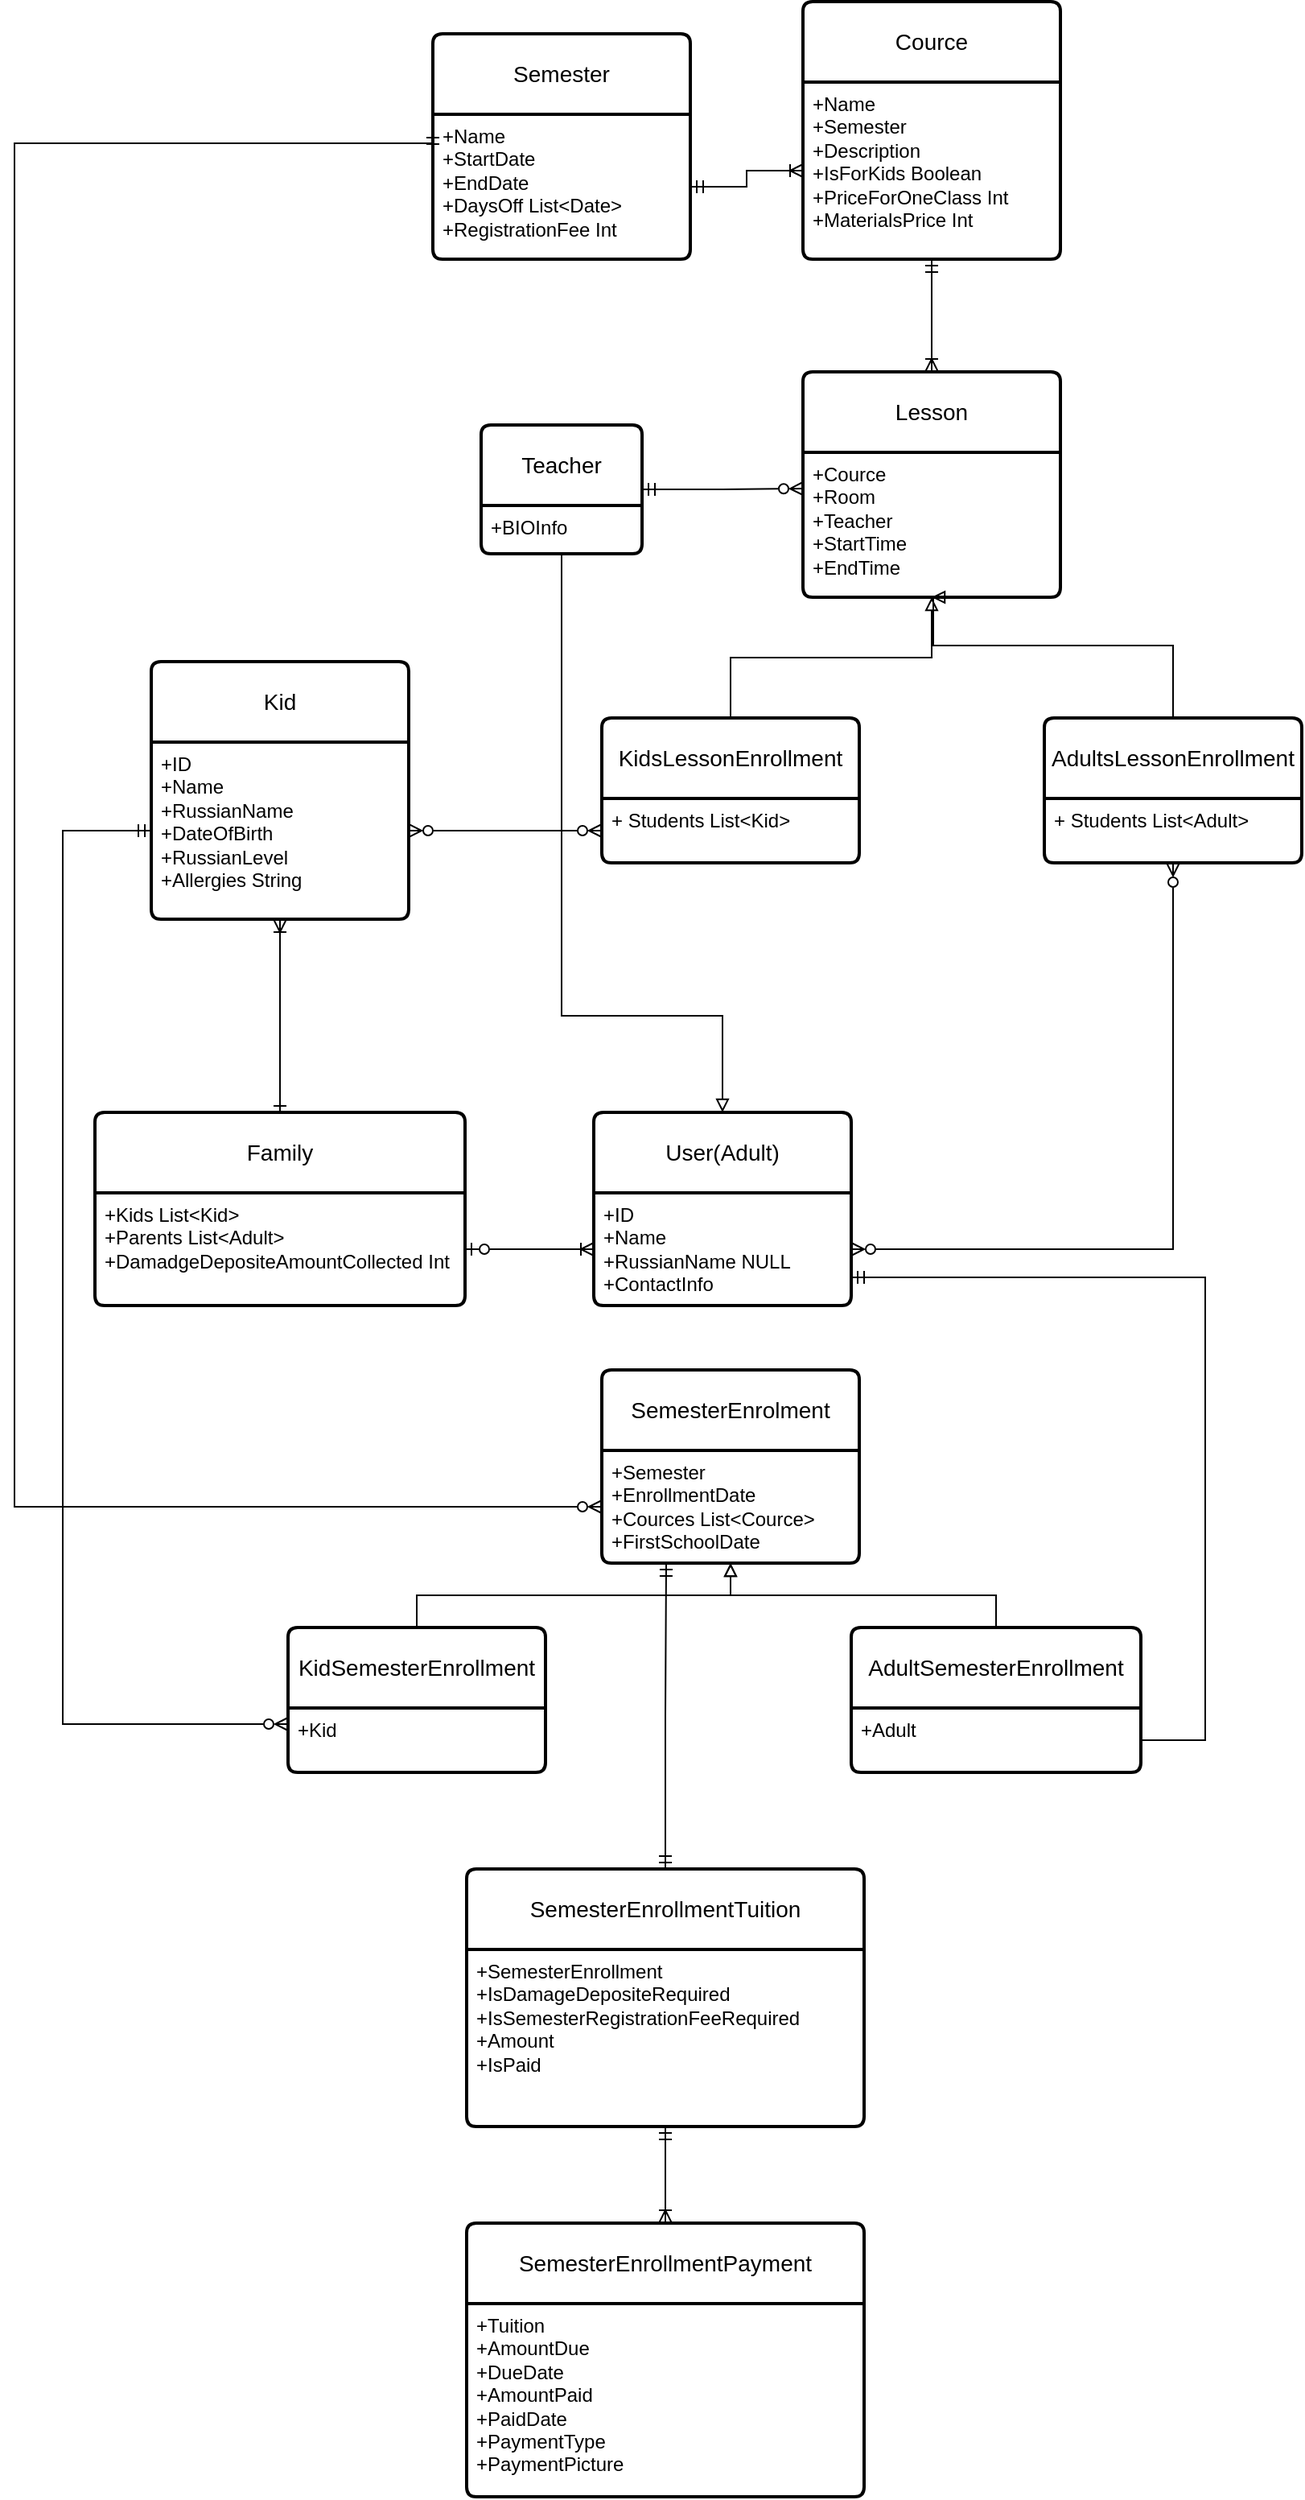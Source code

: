 <mxfile version="21.4.0" type="github">
  <diagram id="R2lEEEUBdFMjLlhIrx00" name="Page-1">
    <mxGraphModel dx="1056" dy="1423" grid="1" gridSize="10" guides="1" tooltips="1" connect="1" arrows="1" fold="1" page="1" pageScale="1" pageWidth="850" pageHeight="1100" math="0" shadow="0" extFonts="Permanent Marker^https://fonts.googleapis.com/css?family=Permanent+Marker">
      <root>
        <mxCell id="0" />
        <mxCell id="1" parent="0" />
        <mxCell id="vtOAAltAW5NXbzfte6_x-1" value="User(Adult)" style="swimlane;childLayout=stackLayout;horizontal=1;startSize=50;horizontalStack=0;rounded=1;fontSize=14;fontStyle=0;strokeWidth=2;resizeParent=0;resizeLast=1;shadow=0;dashed=0;align=center;arcSize=4;whiteSpace=wrap;html=1;" vertex="1" parent="1">
          <mxGeometry x="373" y="730" width="160" height="120" as="geometry" />
        </mxCell>
        <mxCell id="vtOAAltAW5NXbzfte6_x-2" value="+ID&lt;br&gt;+Name&lt;br&gt;+RussianName NULL&lt;br&gt;+ContactInfo" style="align=left;strokeColor=none;fillColor=none;spacingLeft=4;fontSize=12;verticalAlign=top;resizable=0;rotatable=0;part=1;html=1;" vertex="1" parent="vtOAAltAW5NXbzfte6_x-1">
          <mxGeometry y="50" width="160" height="70" as="geometry" />
        </mxCell>
        <mxCell id="vtOAAltAW5NXbzfte6_x-26" style="edgeStyle=orthogonalEdgeStyle;rounded=0;orthogonalLoop=1;jettySize=auto;html=1;entryX=0.5;entryY=0;entryDx=0;entryDy=0;endArrow=block;endFill=0;" edge="1" parent="1" source="vtOAAltAW5NXbzfte6_x-3" target="vtOAAltAW5NXbzfte6_x-1">
          <mxGeometry relative="1" as="geometry">
            <Array as="points">
              <mxPoint x="353" y="670" />
              <mxPoint x="453" y="670" />
            </Array>
          </mxGeometry>
        </mxCell>
        <mxCell id="vtOAAltAW5NXbzfte6_x-49" style="edgeStyle=orthogonalEdgeStyle;rounded=0;orthogonalLoop=1;jettySize=auto;html=1;entryX=0;entryY=0.25;entryDx=0;entryDy=0;endArrow=ERzeroToMany;endFill=0;startArrow=ERmandOne;startFill=0;" edge="1" parent="1" source="vtOAAltAW5NXbzfte6_x-3" target="vtOAAltAW5NXbzfte6_x-19">
          <mxGeometry relative="1" as="geometry" />
        </mxCell>
        <mxCell id="vtOAAltAW5NXbzfte6_x-3" value="Teacher" style="swimlane;childLayout=stackLayout;horizontal=1;startSize=50;horizontalStack=0;rounded=1;fontSize=14;fontStyle=0;strokeWidth=2;resizeParent=0;resizeLast=1;shadow=0;dashed=0;align=center;arcSize=4;whiteSpace=wrap;html=1;" vertex="1" parent="1">
          <mxGeometry x="303" y="303" width="100" height="80" as="geometry" />
        </mxCell>
        <mxCell id="vtOAAltAW5NXbzfte6_x-4" value="+BIOInfo" style="align=left;strokeColor=none;fillColor=none;spacingLeft=4;fontSize=12;verticalAlign=top;resizable=0;rotatable=0;part=1;html=1;" vertex="1" parent="vtOAAltAW5NXbzfte6_x-3">
          <mxGeometry y="50" width="100" height="30" as="geometry" />
        </mxCell>
        <mxCell id="vtOAAltAW5NXbzfte6_x-29" style="edgeStyle=orthogonalEdgeStyle;rounded=0;orthogonalLoop=1;jettySize=auto;html=1;entryX=0.5;entryY=0;entryDx=0;entryDy=0;endArrow=ERone;endFill=0;startArrow=ERoneToMany;startFill=0;" edge="1" parent="1" source="vtOAAltAW5NXbzfte6_x-8" target="vtOAAltAW5NXbzfte6_x-24">
          <mxGeometry relative="1" as="geometry" />
        </mxCell>
        <mxCell id="vtOAAltAW5NXbzfte6_x-8" value="Kid" style="swimlane;childLayout=stackLayout;horizontal=1;startSize=50;horizontalStack=0;rounded=1;fontSize=14;fontStyle=0;strokeWidth=2;resizeParent=0;resizeLast=1;shadow=0;dashed=0;align=center;arcSize=4;whiteSpace=wrap;html=1;" vertex="1" parent="1">
          <mxGeometry x="98" y="450" width="160" height="160" as="geometry" />
        </mxCell>
        <mxCell id="vtOAAltAW5NXbzfte6_x-9" value="+ID&lt;br&gt;+Name&lt;br&gt;+RussianName&lt;br&gt;+DateOfBirth&lt;br&gt;+RussianLevel&lt;br&gt;+Allergies String" style="align=left;strokeColor=none;fillColor=none;spacingLeft=4;fontSize=12;verticalAlign=top;resizable=0;rotatable=0;part=1;html=1;" vertex="1" parent="vtOAAltAW5NXbzfte6_x-8">
          <mxGeometry y="50" width="160" height="110" as="geometry" />
        </mxCell>
        <mxCell id="vtOAAltAW5NXbzfte6_x-14" value="Semester" style="swimlane;childLayout=stackLayout;horizontal=1;startSize=50;horizontalStack=0;rounded=1;fontSize=14;fontStyle=0;strokeWidth=2;resizeParent=0;resizeLast=1;shadow=0;dashed=0;align=center;arcSize=4;whiteSpace=wrap;html=1;" vertex="1" parent="1">
          <mxGeometry x="273" y="60" width="160" height="140" as="geometry" />
        </mxCell>
        <mxCell id="vtOAAltAW5NXbzfte6_x-15" value="+Name&lt;br&gt;+StartDate&lt;br&gt;+EndDate&lt;br&gt;+DaysOff List&amp;lt;Date&amp;gt;&lt;br&gt;+RegistrationFee Int" style="align=left;strokeColor=none;fillColor=none;spacingLeft=4;fontSize=12;verticalAlign=top;resizable=0;rotatable=0;part=1;html=1;" vertex="1" parent="vtOAAltAW5NXbzfte6_x-14">
          <mxGeometry y="50" width="160" height="90" as="geometry" />
        </mxCell>
        <mxCell id="vtOAAltAW5NXbzfte6_x-16" value="Cource" style="swimlane;childLayout=stackLayout;horizontal=1;startSize=50;horizontalStack=0;rounded=1;fontSize=14;fontStyle=0;strokeWidth=2;resizeParent=0;resizeLast=1;shadow=0;dashed=0;align=center;arcSize=4;whiteSpace=wrap;html=1;" vertex="1" parent="1">
          <mxGeometry x="503" y="40" width="160" height="160" as="geometry" />
        </mxCell>
        <mxCell id="vtOAAltAW5NXbzfte6_x-17" value="+Name&lt;br&gt;+Semester&lt;br&gt;+Description&lt;br&gt;+IsForKids Boolean&lt;br&gt;+PriceForOneClass Int&lt;br&gt;+MaterialsPrice Int" style="align=left;strokeColor=none;fillColor=none;spacingLeft=4;fontSize=12;verticalAlign=top;resizable=0;rotatable=0;part=1;html=1;" vertex="1" parent="vtOAAltAW5NXbzfte6_x-16">
          <mxGeometry y="50" width="160" height="110" as="geometry" />
        </mxCell>
        <mxCell id="vtOAAltAW5NXbzfte6_x-32" style="edgeStyle=orthogonalEdgeStyle;rounded=0;orthogonalLoop=1;jettySize=auto;html=1;entryX=0.5;entryY=1;entryDx=0;entryDy=0;startArrow=ERoneToMany;startFill=0;endArrow=ERmandOne;endFill=0;" edge="1" parent="1" source="vtOAAltAW5NXbzfte6_x-18" target="vtOAAltAW5NXbzfte6_x-17">
          <mxGeometry relative="1" as="geometry" />
        </mxCell>
        <mxCell id="vtOAAltAW5NXbzfte6_x-18" value="Lesson" style="swimlane;childLayout=stackLayout;horizontal=1;startSize=50;horizontalStack=0;rounded=1;fontSize=14;fontStyle=0;strokeWidth=2;resizeParent=0;resizeLast=1;shadow=0;dashed=0;align=center;arcSize=4;whiteSpace=wrap;html=1;" vertex="1" parent="1">
          <mxGeometry x="503" y="270" width="160" height="140" as="geometry" />
        </mxCell>
        <mxCell id="vtOAAltAW5NXbzfte6_x-19" value="+Cource&lt;br&gt;+Room&lt;br&gt;+Teacher&lt;br&gt;+StartTime&lt;br&gt;+EndTime" style="align=left;strokeColor=none;fillColor=none;spacingLeft=4;fontSize=12;verticalAlign=top;resizable=0;rotatable=0;part=1;html=1;" vertex="1" parent="vtOAAltAW5NXbzfte6_x-18">
          <mxGeometry y="50" width="160" height="90" as="geometry" />
        </mxCell>
        <mxCell id="vtOAAltAW5NXbzfte6_x-30" style="edgeStyle=orthogonalEdgeStyle;rounded=0;orthogonalLoop=1;jettySize=auto;html=1;entryX=0.5;entryY=1;entryDx=0;entryDy=0;endArrow=block;endFill=0;" edge="1" parent="1" source="vtOAAltAW5NXbzfte6_x-20" target="vtOAAltAW5NXbzfte6_x-19">
          <mxGeometry relative="1" as="geometry" />
        </mxCell>
        <mxCell id="vtOAAltAW5NXbzfte6_x-20" value="KidsLessonEnrollment" style="swimlane;childLayout=stackLayout;horizontal=1;startSize=50;horizontalStack=0;rounded=1;fontSize=14;fontStyle=0;strokeWidth=2;resizeParent=0;resizeLast=1;shadow=0;dashed=0;align=center;arcSize=4;whiteSpace=wrap;html=1;" vertex="1" parent="1">
          <mxGeometry x="378" y="485" width="160" height="90" as="geometry" />
        </mxCell>
        <mxCell id="vtOAAltAW5NXbzfte6_x-21" value="+ Students List&amp;lt;Kid&amp;gt;" style="align=left;strokeColor=none;fillColor=none;spacingLeft=4;fontSize=12;verticalAlign=top;resizable=0;rotatable=0;part=1;html=1;" vertex="1" parent="vtOAAltAW5NXbzfte6_x-20">
          <mxGeometry y="50" width="160" height="40" as="geometry" />
        </mxCell>
        <mxCell id="vtOAAltAW5NXbzfte6_x-31" style="edgeStyle=orthogonalEdgeStyle;rounded=0;orthogonalLoop=1;jettySize=auto;html=1;endArrow=block;endFill=0;" edge="1" parent="1" source="vtOAAltAW5NXbzfte6_x-22">
          <mxGeometry relative="1" as="geometry">
            <mxPoint x="583" y="410" as="targetPoint" />
            <Array as="points">
              <mxPoint x="733" y="440" />
              <mxPoint x="584" y="440" />
            </Array>
          </mxGeometry>
        </mxCell>
        <mxCell id="vtOAAltAW5NXbzfte6_x-22" value="AdultsLessonEnrollment" style="swimlane;childLayout=stackLayout;horizontal=1;startSize=50;horizontalStack=0;rounded=1;fontSize=14;fontStyle=0;strokeWidth=2;resizeParent=0;resizeLast=1;shadow=0;dashed=0;align=center;arcSize=4;whiteSpace=wrap;html=1;" vertex="1" parent="1">
          <mxGeometry x="653" y="485" width="160" height="90" as="geometry" />
        </mxCell>
        <mxCell id="vtOAAltAW5NXbzfte6_x-23" value="+ Students List&amp;lt;Adult&amp;gt;" style="align=left;strokeColor=none;fillColor=none;spacingLeft=4;fontSize=12;verticalAlign=top;resizable=0;rotatable=0;part=1;html=1;" vertex="1" parent="vtOAAltAW5NXbzfte6_x-22">
          <mxGeometry y="50" width="160" height="40" as="geometry" />
        </mxCell>
        <mxCell id="vtOAAltAW5NXbzfte6_x-24" value="Family" style="swimlane;childLayout=stackLayout;horizontal=1;startSize=50;horizontalStack=0;rounded=1;fontSize=14;fontStyle=0;strokeWidth=2;resizeParent=0;resizeLast=1;shadow=0;dashed=0;align=center;arcSize=4;whiteSpace=wrap;html=1;" vertex="1" parent="1">
          <mxGeometry x="63" y="730" width="230" height="120" as="geometry" />
        </mxCell>
        <mxCell id="vtOAAltAW5NXbzfte6_x-25" value="+Kids List&amp;lt;Kid&amp;gt;&lt;br&gt;+Parents List&amp;lt;Adult&amp;gt;&lt;br&gt;+DamadgeDepositeAmountCollected Int" style="align=left;strokeColor=none;fillColor=none;spacingLeft=4;fontSize=12;verticalAlign=top;resizable=0;rotatable=0;part=1;html=1;" vertex="1" parent="vtOAAltAW5NXbzfte6_x-24">
          <mxGeometry y="50" width="230" height="70" as="geometry" />
        </mxCell>
        <mxCell id="vtOAAltAW5NXbzfte6_x-28" style="edgeStyle=orthogonalEdgeStyle;rounded=0;orthogonalLoop=1;jettySize=auto;html=1;entryX=1;entryY=0.5;entryDx=0;entryDy=0;endArrow=ERzeroToOne;endFill=0;startArrow=ERoneToMany;startFill=0;" edge="1" parent="1" source="vtOAAltAW5NXbzfte6_x-2" target="vtOAAltAW5NXbzfte6_x-25">
          <mxGeometry relative="1" as="geometry" />
        </mxCell>
        <mxCell id="vtOAAltAW5NXbzfte6_x-33" value="" style="edgeStyle=orthogonalEdgeStyle;rounded=0;orthogonalLoop=1;jettySize=auto;html=1;startArrow=ERoneToMany;startFill=0;endArrow=ERmandOne;endFill=0;" edge="1" parent="1" source="vtOAAltAW5NXbzfte6_x-17" target="vtOAAltAW5NXbzfte6_x-15">
          <mxGeometry relative="1" as="geometry" />
        </mxCell>
        <mxCell id="vtOAAltAW5NXbzfte6_x-34" style="edgeStyle=orthogonalEdgeStyle;rounded=0;orthogonalLoop=1;jettySize=auto;html=1;entryX=0;entryY=0.5;entryDx=0;entryDy=0;endArrow=ERzeroToMany;endFill=0;startArrow=ERzeroToMany;startFill=0;" edge="1" parent="1" source="vtOAAltAW5NXbzfte6_x-9" target="vtOAAltAW5NXbzfte6_x-21">
          <mxGeometry relative="1" as="geometry" />
        </mxCell>
        <mxCell id="vtOAAltAW5NXbzfte6_x-35" style="edgeStyle=orthogonalEdgeStyle;rounded=0;orthogonalLoop=1;jettySize=auto;html=1;entryX=0.5;entryY=1;entryDx=0;entryDy=0;endArrow=ERzeroToMany;endFill=0;startArrow=ERzeroToMany;startFill=0;" edge="1" parent="1" source="vtOAAltAW5NXbzfte6_x-2" target="vtOAAltAW5NXbzfte6_x-23">
          <mxGeometry relative="1" as="geometry" />
        </mxCell>
        <mxCell id="vtOAAltAW5NXbzfte6_x-36" value="SemesterEnrolment" style="swimlane;childLayout=stackLayout;horizontal=1;startSize=50;horizontalStack=0;rounded=1;fontSize=14;fontStyle=0;strokeWidth=2;resizeParent=0;resizeLast=1;shadow=0;dashed=0;align=center;arcSize=4;whiteSpace=wrap;html=1;" vertex="1" parent="1">
          <mxGeometry x="378" y="890" width="160" height="120" as="geometry" />
        </mxCell>
        <mxCell id="vtOAAltAW5NXbzfte6_x-37" value="+Semester&lt;br&gt;+EnrollmentDate&lt;br&gt;+Cources List&amp;lt;Cource&amp;gt;&lt;br&gt;+FirstSchoolDate" style="align=left;strokeColor=none;fillColor=none;spacingLeft=4;fontSize=12;verticalAlign=top;resizable=0;rotatable=0;part=1;html=1;" vertex="1" parent="vtOAAltAW5NXbzfte6_x-36">
          <mxGeometry y="50" width="160" height="70" as="geometry" />
        </mxCell>
        <mxCell id="vtOAAltAW5NXbzfte6_x-44" style="edgeStyle=orthogonalEdgeStyle;rounded=0;orthogonalLoop=1;jettySize=auto;html=1;endArrow=block;endFill=0;" edge="1" parent="1" source="vtOAAltAW5NXbzfte6_x-40" target="vtOAAltAW5NXbzfte6_x-37">
          <mxGeometry relative="1" as="geometry">
            <Array as="points">
              <mxPoint x="263" y="1030" />
              <mxPoint x="458" y="1030" />
            </Array>
          </mxGeometry>
        </mxCell>
        <mxCell id="vtOAAltAW5NXbzfte6_x-40" value="KidSemesterEnrollment" style="swimlane;childLayout=stackLayout;horizontal=1;startSize=50;horizontalStack=0;rounded=1;fontSize=14;fontStyle=0;strokeWidth=2;resizeParent=0;resizeLast=1;shadow=0;dashed=0;align=center;arcSize=4;whiteSpace=wrap;html=1;" vertex="1" parent="1">
          <mxGeometry x="183" y="1050" width="160" height="90" as="geometry" />
        </mxCell>
        <mxCell id="vtOAAltAW5NXbzfte6_x-41" value="+Kid" style="align=left;strokeColor=none;fillColor=none;spacingLeft=4;fontSize=12;verticalAlign=top;resizable=0;rotatable=0;part=1;html=1;" vertex="1" parent="vtOAAltAW5NXbzfte6_x-40">
          <mxGeometry y="50" width="160" height="40" as="geometry" />
        </mxCell>
        <mxCell id="vtOAAltAW5NXbzfte6_x-45" style="edgeStyle=orthogonalEdgeStyle;rounded=0;orthogonalLoop=1;jettySize=auto;html=1;entryX=0.5;entryY=1;entryDx=0;entryDy=0;endArrow=block;endFill=0;" edge="1" parent="1" source="vtOAAltAW5NXbzfte6_x-42" target="vtOAAltAW5NXbzfte6_x-37">
          <mxGeometry relative="1" as="geometry">
            <mxPoint x="453" y="1020" as="targetPoint" />
          </mxGeometry>
        </mxCell>
        <mxCell id="vtOAAltAW5NXbzfte6_x-42" value="AdultSemesterEnrollment" style="swimlane;childLayout=stackLayout;horizontal=1;startSize=50;horizontalStack=0;rounded=1;fontSize=14;fontStyle=0;strokeWidth=2;resizeParent=0;resizeLast=1;shadow=0;dashed=0;align=center;arcSize=4;whiteSpace=wrap;html=1;" vertex="1" parent="1">
          <mxGeometry x="533" y="1050" width="180" height="90" as="geometry" />
        </mxCell>
        <mxCell id="vtOAAltAW5NXbzfte6_x-43" value="+Adult" style="align=left;strokeColor=none;fillColor=none;spacingLeft=4;fontSize=12;verticalAlign=top;resizable=0;rotatable=0;part=1;html=1;" vertex="1" parent="vtOAAltAW5NXbzfte6_x-42">
          <mxGeometry y="50" width="180" height="40" as="geometry" />
        </mxCell>
        <mxCell id="vtOAAltAW5NXbzfte6_x-46" style="edgeStyle=orthogonalEdgeStyle;rounded=0;orthogonalLoop=1;jettySize=auto;html=1;entryX=0;entryY=0.25;entryDx=0;entryDy=0;endArrow=ERzeroToMany;endFill=0;startArrow=ERmandOne;startFill=0;" edge="1" parent="1" source="vtOAAltAW5NXbzfte6_x-9" target="vtOAAltAW5NXbzfte6_x-41">
          <mxGeometry relative="1" as="geometry">
            <Array as="points">
              <mxPoint x="43" y="555" />
              <mxPoint x="43" y="1110" />
            </Array>
          </mxGeometry>
        </mxCell>
        <mxCell id="vtOAAltAW5NXbzfte6_x-48" style="edgeStyle=orthogonalEdgeStyle;rounded=0;orthogonalLoop=1;jettySize=auto;html=1;entryX=1;entryY=0.75;entryDx=0;entryDy=0;endArrow=ERmandOne;endFill=0;" edge="1" parent="1" source="vtOAAltAW5NXbzfte6_x-43" target="vtOAAltAW5NXbzfte6_x-2">
          <mxGeometry relative="1" as="geometry">
            <Array as="points">
              <mxPoint x="753" y="1120" />
              <mxPoint x="753" y="833" />
            </Array>
          </mxGeometry>
        </mxCell>
        <mxCell id="vtOAAltAW5NXbzfte6_x-50" style="edgeStyle=orthogonalEdgeStyle;rounded=0;orthogonalLoop=1;jettySize=auto;html=1;entryX=0;entryY=0.25;entryDx=0;entryDy=0;endArrow=ERmandOne;endFill=0;startArrow=ERzeroToMany;startFill=0;" edge="1" parent="1" source="vtOAAltAW5NXbzfte6_x-37" target="vtOAAltAW5NXbzfte6_x-15">
          <mxGeometry relative="1" as="geometry">
            <Array as="points">
              <mxPoint x="13" y="975" />
              <mxPoint x="13" y="128" />
            </Array>
          </mxGeometry>
        </mxCell>
        <mxCell id="vtOAAltAW5NXbzfte6_x-56" style="edgeStyle=orthogonalEdgeStyle;rounded=0;orthogonalLoop=1;jettySize=auto;html=1;entryX=0.25;entryY=1;entryDx=0;entryDy=0;endArrow=ERmandOne;endFill=0;startArrow=ERmandOne;startFill=0;" edge="1" parent="1" source="vtOAAltAW5NXbzfte6_x-51" target="vtOAAltAW5NXbzfte6_x-37">
          <mxGeometry relative="1" as="geometry" />
        </mxCell>
        <mxCell id="vtOAAltAW5NXbzfte6_x-51" value="SemesterEnrollmentTuition" style="swimlane;childLayout=stackLayout;horizontal=1;startSize=50;horizontalStack=0;rounded=1;fontSize=14;fontStyle=0;strokeWidth=2;resizeParent=0;resizeLast=1;shadow=0;dashed=0;align=center;arcSize=4;whiteSpace=wrap;html=1;" vertex="1" parent="1">
          <mxGeometry x="294" y="1200" width="247" height="160" as="geometry" />
        </mxCell>
        <mxCell id="vtOAAltAW5NXbzfte6_x-52" value="+SemesterEnrollment&lt;br&gt;+IsDamageDepositeRequired&lt;br&gt;+IsSemesterRegistrationFeeRequired&lt;br&gt;+Amount&lt;br&gt;+IsPaid" style="align=left;strokeColor=none;fillColor=none;spacingLeft=4;fontSize=12;verticalAlign=top;resizable=0;rotatable=0;part=1;html=1;" vertex="1" parent="vtOAAltAW5NXbzfte6_x-51">
          <mxGeometry y="50" width="247" height="110" as="geometry" />
        </mxCell>
        <mxCell id="vtOAAltAW5NXbzfte6_x-57" value="" style="edgeStyle=orthogonalEdgeStyle;rounded=0;orthogonalLoop=1;jettySize=auto;html=1;endArrow=ERmandOne;endFill=0;startArrow=ERoneToMany;startFill=0;" edge="1" parent="1" source="vtOAAltAW5NXbzfte6_x-54" target="vtOAAltAW5NXbzfte6_x-52">
          <mxGeometry relative="1" as="geometry" />
        </mxCell>
        <mxCell id="vtOAAltAW5NXbzfte6_x-54" value="SemesterEnrollmentPayment" style="swimlane;childLayout=stackLayout;horizontal=1;startSize=50;horizontalStack=0;rounded=1;fontSize=14;fontStyle=0;strokeWidth=2;resizeParent=0;resizeLast=1;shadow=0;dashed=0;align=center;arcSize=4;whiteSpace=wrap;html=1;" vertex="1" parent="1">
          <mxGeometry x="294" y="1420" width="247" height="170" as="geometry" />
        </mxCell>
        <mxCell id="vtOAAltAW5NXbzfte6_x-55" value="+Tuition&lt;br&gt;+AmountDue&lt;br&gt;+DueDate&lt;br&gt;+AmountPaid&lt;br&gt;+PaidDate&lt;br&gt;+PaymentType&lt;br&gt;+PaymentPicture" style="align=left;strokeColor=none;fillColor=none;spacingLeft=4;fontSize=12;verticalAlign=top;resizable=0;rotatable=0;part=1;html=1;" vertex="1" parent="vtOAAltAW5NXbzfte6_x-54">
          <mxGeometry y="50" width="247" height="120" as="geometry" />
        </mxCell>
      </root>
    </mxGraphModel>
  </diagram>
</mxfile>
